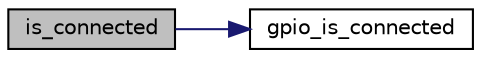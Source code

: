 digraph "is_connected"
{
 // LATEX_PDF_SIZE
  edge [fontname="Helvetica",fontsize="10",labelfontname="Helvetica",labelfontsize="10"];
  node [fontname="Helvetica",fontsize="10",shape=record];
  rankdir="LR";
  Node1 [label="is_connected",height=0.2,width=0.4,color="black", fillcolor="grey75", style="filled", fontcolor="black",tooltip=" "];
  Node1 -> Node2 [color="midnightblue",fontsize="10",style="solid",fontname="Helvetica"];
  Node2 [label="gpio_is_connected",height=0.2,width=0.4,color="black", fillcolor="white", style="filled",URL="$group__hal__gpio.html#ga7d82322782ce07d563440d5295ee422d",tooltip=" "];
}
